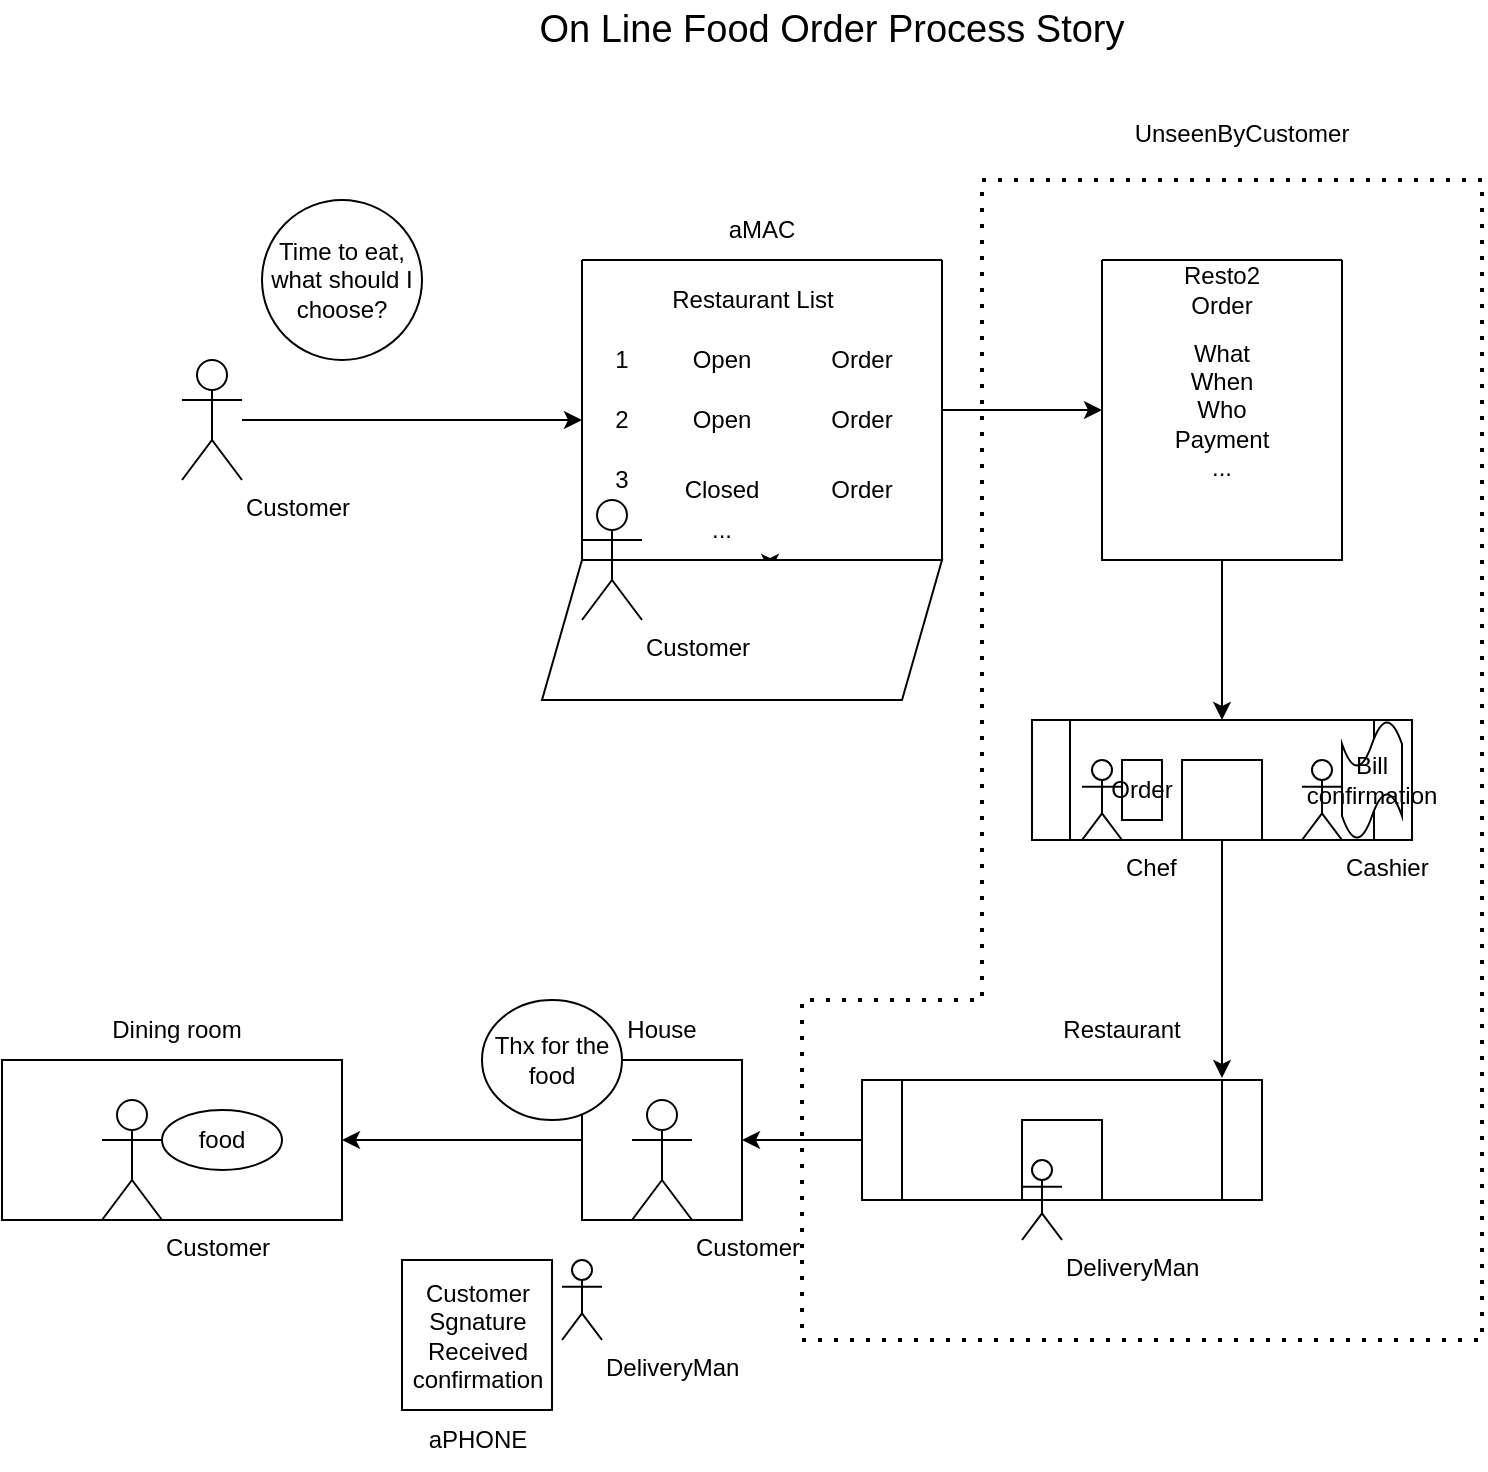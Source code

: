 <mxfile version="20.8.15" type="github">
  <diagram name="Page-1" id="24cGuhFqlBtAouZnWeeH">
    <mxGraphModel dx="1194" dy="797" grid="1" gridSize="10" guides="1" tooltips="1" connect="1" arrows="1" fold="1" page="1" pageScale="1" pageWidth="850" pageHeight="1100" math="0" shadow="0">
      <root>
        <mxCell id="0" />
        <mxCell id="1" parent="0" />
        <mxCell id="K8Uam2Voq4mU4n3GS_Z4-25" style="edgeStyle=orthogonalEdgeStyle;rounded=0;orthogonalLoop=1;jettySize=auto;html=1;" edge="1" parent="1" source="gwAT7ZUjaCjg8AmAKzfd-1">
          <mxGeometry relative="1" as="geometry">
            <mxPoint x="330" y="330" as="targetPoint" />
          </mxGeometry>
        </mxCell>
        <mxCell id="gwAT7ZUjaCjg8AmAKzfd-1" value="Customer" style="shape=umlActor;verticalLabelPosition=bottom;verticalAlign=top;html=1;outlineConnect=0;labelPosition=right;align=left;" parent="1" vertex="1">
          <mxGeometry x="130" y="300" width="30" height="60" as="geometry" />
        </mxCell>
        <mxCell id="gwAT7ZUjaCjg8AmAKzfd-4" value="Time to eat, what should I choose?" style="ellipse;whiteSpace=wrap;html=1;verticalAlign=middle;labelPosition=center;verticalLabelPosition=middle;align=center;" parent="1" vertex="1">
          <mxGeometry x="170" y="220" width="80" height="80" as="geometry" />
        </mxCell>
        <mxCell id="K8Uam2Voq4mU4n3GS_Z4-64" style="edgeStyle=orthogonalEdgeStyle;rounded=0;orthogonalLoop=1;jettySize=auto;html=1;exitX=1;exitY=0.5;exitDx=0;exitDy=0;" edge="1" parent="1" source="K8Uam2Voq4mU4n3GS_Z4-11" target="K8Uam2Voq4mU4n3GS_Z4-61">
          <mxGeometry relative="1" as="geometry" />
        </mxCell>
        <mxCell id="K8Uam2Voq4mU4n3GS_Z4-11" value="" style="swimlane;startSize=0;movable=1;resizable=1;rotatable=1;deletable=1;editable=1;connectable=1;" vertex="1" parent="1">
          <mxGeometry x="330" y="250" width="180" height="150" as="geometry" />
        </mxCell>
        <mxCell id="K8Uam2Voq4mU4n3GS_Z4-12" value="Restaurant List" style="text;html=1;align=center;verticalAlign=middle;resizable=1;points=[];autosize=1;strokeColor=none;fillColor=none;movable=1;rotatable=1;deletable=1;editable=1;connectable=1;" vertex="1" parent="K8Uam2Voq4mU4n3GS_Z4-11">
          <mxGeometry y="5" width="170" height="30" as="geometry" />
        </mxCell>
        <mxCell id="K8Uam2Voq4mU4n3GS_Z4-13" value="Open" style="text;html=1;strokeColor=none;fillColor=none;align=center;verticalAlign=middle;whiteSpace=wrap;rounded=0;movable=0;resizable=0;rotatable=0;deletable=0;editable=0;connectable=0;" vertex="1" parent="K8Uam2Voq4mU4n3GS_Z4-11">
          <mxGeometry x="40" y="35" width="60" height="30" as="geometry" />
        </mxCell>
        <mxCell id="K8Uam2Voq4mU4n3GS_Z4-15" value="Open" style="text;html=1;strokeColor=none;fillColor=none;align=center;verticalAlign=middle;whiteSpace=wrap;rounded=0;movable=0;resizable=0;rotatable=0;deletable=0;editable=0;connectable=0;" vertex="1" parent="K8Uam2Voq4mU4n3GS_Z4-11">
          <mxGeometry x="40" y="65" width="60" height="30" as="geometry" />
        </mxCell>
        <mxCell id="K8Uam2Voq4mU4n3GS_Z4-18" value="Closed" style="text;html=1;strokeColor=none;fillColor=none;align=center;verticalAlign=middle;whiteSpace=wrap;rounded=0;movable=0;resizable=0;rotatable=0;deletable=0;editable=0;connectable=0;" vertex="1" parent="K8Uam2Voq4mU4n3GS_Z4-11">
          <mxGeometry x="40" y="100" width="60" height="30" as="geometry" />
        </mxCell>
        <mxCell id="K8Uam2Voq4mU4n3GS_Z4-19" value="..." style="text;html=1;strokeColor=none;fillColor=none;align=center;verticalAlign=middle;whiteSpace=wrap;rounded=0;movable=1;resizable=1;rotatable=1;deletable=1;editable=1;connectable=1;" vertex="1" parent="K8Uam2Voq4mU4n3GS_Z4-11">
          <mxGeometry x="40" y="120" width="60" height="30" as="geometry" />
        </mxCell>
        <mxCell id="K8Uam2Voq4mU4n3GS_Z4-21" value="1" style="text;html=1;strokeColor=none;fillColor=none;align=center;verticalAlign=middle;whiteSpace=wrap;rounded=0;movable=0;resizable=0;rotatable=0;deletable=0;editable=0;connectable=0;" vertex="1" parent="K8Uam2Voq4mU4n3GS_Z4-11">
          <mxGeometry x="-10" y="35" width="60" height="30" as="geometry" />
        </mxCell>
        <mxCell id="K8Uam2Voq4mU4n3GS_Z4-22" value="2" style="text;html=1;strokeColor=none;fillColor=none;align=center;verticalAlign=middle;whiteSpace=wrap;rounded=0;movable=0;resizable=0;rotatable=0;deletable=0;editable=0;connectable=0;" vertex="1" parent="K8Uam2Voq4mU4n3GS_Z4-11">
          <mxGeometry x="-10" y="65" width="60" height="30" as="geometry" />
        </mxCell>
        <mxCell id="K8Uam2Voq4mU4n3GS_Z4-23" value="3" style="text;html=1;strokeColor=none;fillColor=none;align=center;verticalAlign=middle;whiteSpace=wrap;rounded=0;movable=0;resizable=0;rotatable=0;deletable=0;editable=0;connectable=0;" vertex="1" parent="K8Uam2Voq4mU4n3GS_Z4-11">
          <mxGeometry x="-10" y="95" width="60" height="30" as="geometry" />
        </mxCell>
        <mxCell id="K8Uam2Voq4mU4n3GS_Z4-29" style="edgeStyle=orthogonalEdgeStyle;rounded=0;orthogonalLoop=1;jettySize=auto;html=1;exitX=0.5;exitY=1;exitDx=0;exitDy=0;entryX=0.9;entryY=1.2;entryDx=0;entryDy=0;entryPerimeter=0;" edge="1" parent="K8Uam2Voq4mU4n3GS_Z4-11" source="K8Uam2Voq4mU4n3GS_Z4-11" target="K8Uam2Voq4mU4n3GS_Z4-19">
          <mxGeometry relative="1" as="geometry" />
        </mxCell>
        <mxCell id="K8Uam2Voq4mU4n3GS_Z4-34" value="Order" style="text;html=1;strokeColor=none;fillColor=none;align=center;verticalAlign=middle;whiteSpace=wrap;rounded=0;" vertex="1" parent="K8Uam2Voq4mU4n3GS_Z4-11">
          <mxGeometry x="110" y="35" width="60" height="30" as="geometry" />
        </mxCell>
        <mxCell id="K8Uam2Voq4mU4n3GS_Z4-46" value="Order" style="text;html=1;strokeColor=none;fillColor=none;align=center;verticalAlign=middle;whiteSpace=wrap;rounded=0;" vertex="1" parent="K8Uam2Voq4mU4n3GS_Z4-11">
          <mxGeometry x="110" y="65" width="60" height="30" as="geometry" />
        </mxCell>
        <mxCell id="K8Uam2Voq4mU4n3GS_Z4-47" value="Order" style="text;html=1;strokeColor=none;fillColor=none;align=center;verticalAlign=middle;whiteSpace=wrap;rounded=0;" vertex="1" parent="K8Uam2Voq4mU4n3GS_Z4-11">
          <mxGeometry x="110" y="100" width="60" height="30" as="geometry" />
        </mxCell>
        <mxCell id="K8Uam2Voq4mU4n3GS_Z4-24" value="aMAC" style="text;html=1;strokeColor=none;fillColor=none;align=center;verticalAlign=middle;whiteSpace=wrap;rounded=0;movable=1;resizable=1;rotatable=1;deletable=1;editable=1;connectable=1;" vertex="1" parent="1">
          <mxGeometry x="330" y="220" width="180" height="30" as="geometry" />
        </mxCell>
        <mxCell id="K8Uam2Voq4mU4n3GS_Z4-28" value="" style="shape=parallelogram;perimeter=parallelogramPerimeter;whiteSpace=wrap;html=1;fixedSize=1;" vertex="1" parent="1">
          <mxGeometry x="310" y="400" width="200" height="70" as="geometry" />
        </mxCell>
        <mxCell id="K8Uam2Voq4mU4n3GS_Z4-26" value="Customer" style="shape=umlActor;verticalLabelPosition=bottom;verticalAlign=top;html=1;outlineConnect=0;labelPosition=right;align=left;" vertex="1" parent="1">
          <mxGeometry x="330" y="370" width="30" height="60" as="geometry" />
        </mxCell>
        <mxCell id="K8Uam2Voq4mU4n3GS_Z4-60" style="edgeStyle=orthogonalEdgeStyle;rounded=0;orthogonalLoop=1;jettySize=auto;html=1;exitX=0;exitY=0.5;exitDx=0;exitDy=0;entryX=1;entryY=0.5;entryDx=0;entryDy=0;" edge="1" parent="1" source="K8Uam2Voq4mU4n3GS_Z4-30" target="K8Uam2Voq4mU4n3GS_Z4-49">
          <mxGeometry relative="1" as="geometry" />
        </mxCell>
        <mxCell id="K8Uam2Voq4mU4n3GS_Z4-30" value="" style="shape=process;whiteSpace=wrap;html=1;backgroundOutline=1;" vertex="1" parent="1">
          <mxGeometry x="470" y="660" width="200" height="60" as="geometry" />
        </mxCell>
        <mxCell id="K8Uam2Voq4mU4n3GS_Z4-31" value="" style="rounded=0;whiteSpace=wrap;html=1;" vertex="1" parent="1">
          <mxGeometry x="550" y="680" width="40" height="40" as="geometry" />
        </mxCell>
        <mxCell id="K8Uam2Voq4mU4n3GS_Z4-32" value="Restaurant" style="text;html=1;strokeColor=none;fillColor=none;align=center;verticalAlign=middle;whiteSpace=wrap;rounded=0;" vertex="1" parent="1">
          <mxGeometry x="570" y="620" width="60" height="30" as="geometry" />
        </mxCell>
        <mxCell id="K8Uam2Voq4mU4n3GS_Z4-48" value="DeliveryMan" style="shape=umlActor;verticalLabelPosition=bottom;verticalAlign=top;html=1;outlineConnect=0;labelPosition=right;align=left;" vertex="1" parent="1">
          <mxGeometry x="550" y="700" width="20" height="40" as="geometry" />
        </mxCell>
        <mxCell id="K8Uam2Voq4mU4n3GS_Z4-53" style="edgeStyle=orthogonalEdgeStyle;rounded=0;orthogonalLoop=1;jettySize=auto;html=1;exitX=0;exitY=0.5;exitDx=0;exitDy=0;" edge="1" parent="1" source="K8Uam2Voq4mU4n3GS_Z4-49" target="K8Uam2Voq4mU4n3GS_Z4-52">
          <mxGeometry relative="1" as="geometry" />
        </mxCell>
        <mxCell id="K8Uam2Voq4mU4n3GS_Z4-49" value="" style="whiteSpace=wrap;html=1;aspect=fixed;" vertex="1" parent="1">
          <mxGeometry x="330" y="650" width="80" height="80" as="geometry" />
        </mxCell>
        <mxCell id="K8Uam2Voq4mU4n3GS_Z4-51" value="House" style="text;html=1;strokeColor=none;fillColor=none;align=center;verticalAlign=middle;whiteSpace=wrap;rounded=0;" vertex="1" parent="1">
          <mxGeometry x="340" y="620" width="60" height="30" as="geometry" />
        </mxCell>
        <mxCell id="K8Uam2Voq4mU4n3GS_Z4-52" value="" style="rounded=0;whiteSpace=wrap;html=1;" vertex="1" parent="1">
          <mxGeometry x="40" y="650" width="170" height="80" as="geometry" />
        </mxCell>
        <mxCell id="K8Uam2Voq4mU4n3GS_Z4-54" value="Dining room" style="text;html=1;strokeColor=none;fillColor=none;align=center;verticalAlign=middle;whiteSpace=wrap;rounded=0;" vertex="1" parent="1">
          <mxGeometry x="80" y="620" width="95" height="30" as="geometry" />
        </mxCell>
        <mxCell id="K8Uam2Voq4mU4n3GS_Z4-55" value="Customer" style="shape=umlActor;verticalLabelPosition=bottom;verticalAlign=top;html=1;outlineConnect=0;labelPosition=right;align=left;" vertex="1" parent="1">
          <mxGeometry x="355" y="670" width="30" height="60" as="geometry" />
        </mxCell>
        <mxCell id="K8Uam2Voq4mU4n3GS_Z4-57" value="Customer" style="shape=umlActor;verticalLabelPosition=bottom;verticalAlign=top;html=1;outlineConnect=0;labelPosition=right;align=left;" vertex="1" parent="1">
          <mxGeometry x="90" y="670" width="30" height="60" as="geometry" />
        </mxCell>
        <mxCell id="K8Uam2Voq4mU4n3GS_Z4-58" value="food" style="ellipse;whiteSpace=wrap;html=1;" vertex="1" parent="1">
          <mxGeometry x="120" y="675" width="60" height="30" as="geometry" />
        </mxCell>
        <mxCell id="K8Uam2Voq4mU4n3GS_Z4-59" value="DeliveryMan" style="shape=umlActor;verticalLabelPosition=bottom;verticalAlign=top;html=1;outlineConnect=0;labelPosition=right;align=left;" vertex="1" parent="1">
          <mxGeometry x="320" y="750" width="20" height="40" as="geometry" />
        </mxCell>
        <mxCell id="K8Uam2Voq4mU4n3GS_Z4-74" style="edgeStyle=orthogonalEdgeStyle;rounded=0;orthogonalLoop=1;jettySize=auto;html=1;entryX=0.5;entryY=0;entryDx=0;entryDy=0;" edge="1" parent="1" source="K8Uam2Voq4mU4n3GS_Z4-61" target="K8Uam2Voq4mU4n3GS_Z4-65">
          <mxGeometry relative="1" as="geometry" />
        </mxCell>
        <mxCell id="K8Uam2Voq4mU4n3GS_Z4-61" value="" style="swimlane;startSize=0;" vertex="1" parent="1">
          <mxGeometry x="590" y="250" width="120" height="150" as="geometry" />
        </mxCell>
        <mxCell id="K8Uam2Voq4mU4n3GS_Z4-62" value="Resto2 Order" style="text;html=1;strokeColor=none;fillColor=none;align=center;verticalAlign=middle;whiteSpace=wrap;rounded=0;" vertex="1" parent="K8Uam2Voq4mU4n3GS_Z4-61">
          <mxGeometry x="30" width="60" height="30" as="geometry" />
        </mxCell>
        <mxCell id="K8Uam2Voq4mU4n3GS_Z4-63" value="What&lt;br&gt;When&lt;br&gt;Who&lt;br&gt;Payment&lt;br&gt;..." style="text;html=1;strokeColor=none;fillColor=none;align=center;verticalAlign=middle;whiteSpace=wrap;rounded=0;" vertex="1" parent="K8Uam2Voq4mU4n3GS_Z4-61">
          <mxGeometry x="30" y="60" width="60" height="30" as="geometry" />
        </mxCell>
        <mxCell id="K8Uam2Voq4mU4n3GS_Z4-65" value="" style="shape=process;whiteSpace=wrap;html=1;backgroundOutline=1;" vertex="1" parent="1">
          <mxGeometry x="555" y="480" width="190" height="60" as="geometry" />
        </mxCell>
        <mxCell id="K8Uam2Voq4mU4n3GS_Z4-75" style="edgeStyle=orthogonalEdgeStyle;rounded=0;orthogonalLoop=1;jettySize=auto;html=1;entryX=0.9;entryY=-0.017;entryDx=0;entryDy=0;entryPerimeter=0;" edge="1" parent="1" source="K8Uam2Voq4mU4n3GS_Z4-66" target="K8Uam2Voq4mU4n3GS_Z4-30">
          <mxGeometry relative="1" as="geometry" />
        </mxCell>
        <mxCell id="K8Uam2Voq4mU4n3GS_Z4-66" value="" style="rounded=0;whiteSpace=wrap;html=1;" vertex="1" parent="1">
          <mxGeometry x="630" y="500" width="40" height="40" as="geometry" />
        </mxCell>
        <mxCell id="K8Uam2Voq4mU4n3GS_Z4-68" value="Chef" style="shape=umlActor;verticalLabelPosition=bottom;verticalAlign=top;html=1;outlineConnect=0;labelPosition=right;align=left;" vertex="1" parent="1">
          <mxGeometry x="580" y="500" width="20" height="40" as="geometry" />
        </mxCell>
        <mxCell id="K8Uam2Voq4mU4n3GS_Z4-70" value="Order" style="shape=note;whiteSpace=wrap;html=1;backgroundOutline=1;darkOpacity=0.05;size=0;" vertex="1" parent="1">
          <mxGeometry x="600" y="500" width="20" height="30" as="geometry" />
        </mxCell>
        <mxCell id="K8Uam2Voq4mU4n3GS_Z4-72" value="Cashier" style="shape=umlActor;verticalLabelPosition=bottom;verticalAlign=top;html=1;outlineConnect=0;labelPosition=right;align=left;" vertex="1" parent="1">
          <mxGeometry x="690" y="500" width="20" height="40" as="geometry" />
        </mxCell>
        <mxCell id="K8Uam2Voq4mU4n3GS_Z4-73" value="Bill confirmation" style="shape=tape;whiteSpace=wrap;html=1;rotation=0;" vertex="1" parent="1">
          <mxGeometry x="710" y="480" width="30" height="60" as="geometry" />
        </mxCell>
        <mxCell id="K8Uam2Voq4mU4n3GS_Z4-76" value="On Line Food Order Process Story" style="text;html=1;strokeColor=none;fillColor=none;align=center;verticalAlign=middle;whiteSpace=wrap;rounded=0;fontSize=19;" vertex="1" parent="1">
          <mxGeometry x="240" y="120" width="430" height="30" as="geometry" />
        </mxCell>
        <mxCell id="K8Uam2Voq4mU4n3GS_Z4-77" value="" style="endArrow=none;dashed=1;html=1;dashPattern=1 3;strokeWidth=2;rounded=0;fontSize=19;" edge="1" parent="1">
          <mxGeometry width="50" height="50" relative="1" as="geometry">
            <mxPoint x="530" y="210" as="sourcePoint" />
            <mxPoint x="530" y="210" as="targetPoint" />
            <Array as="points">
              <mxPoint x="780" y="210" />
              <mxPoint x="780" y="790" />
              <mxPoint x="440" y="790" />
              <mxPoint x="440" y="620" />
              <mxPoint x="530" y="620" />
            </Array>
          </mxGeometry>
        </mxCell>
        <mxCell id="K8Uam2Voq4mU4n3GS_Z4-78" value="&lt;font style=&quot;font-size: 12px;&quot;&gt;UnseenByCustomer&lt;/font&gt;" style="text;html=1;strokeColor=none;fillColor=none;align=center;verticalAlign=middle;whiteSpace=wrap;rounded=0;fontSize=19;" vertex="1" parent="1">
          <mxGeometry x="630" y="170" width="60" height="30" as="geometry" />
        </mxCell>
        <mxCell id="K8Uam2Voq4mU4n3GS_Z4-80" value="Thx for the food" style="ellipse;whiteSpace=wrap;html=1;fontSize=12;" vertex="1" parent="1">
          <mxGeometry x="280" y="620" width="70" height="60" as="geometry" />
        </mxCell>
        <mxCell id="K8Uam2Voq4mU4n3GS_Z4-81" value="" style="rounded=0;whiteSpace=wrap;html=1;fontSize=12;rotation=90;" vertex="1" parent="1">
          <mxGeometry x="240" y="750" width="75" height="75" as="geometry" />
        </mxCell>
        <mxCell id="K8Uam2Voq4mU4n3GS_Z4-82" value="Customer Sgnature&lt;br&gt;Received confirmation" style="text;html=1;strokeColor=none;fillColor=none;align=center;verticalAlign=middle;whiteSpace=wrap;rounded=0;fontSize=12;" vertex="1" parent="1">
          <mxGeometry x="247.5" y="767.5" width="60" height="40" as="geometry" />
        </mxCell>
        <mxCell id="K8Uam2Voq4mU4n3GS_Z4-83" value="aPHONE" style="text;html=1;strokeColor=none;fillColor=none;align=center;verticalAlign=middle;whiteSpace=wrap;rounded=0;fontSize=12;" vertex="1" parent="1">
          <mxGeometry x="247.5" y="825" width="60" height="30" as="geometry" />
        </mxCell>
      </root>
    </mxGraphModel>
  </diagram>
</mxfile>

